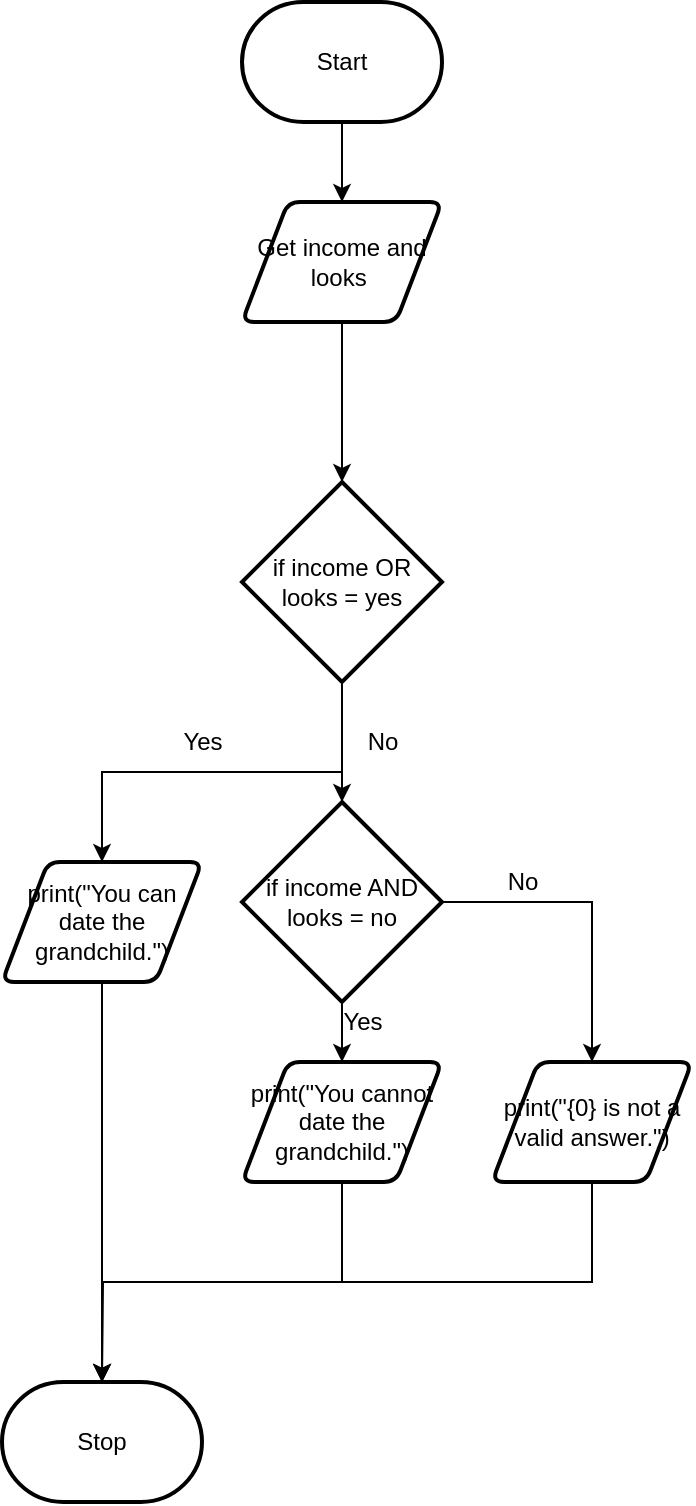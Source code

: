<mxfile version="14.7.7" type="github">
  <diagram id="rr99vOCNT50kwSyYH-od" name="Page-1">
    <mxGraphModel dx="582" dy="383" grid="1" gridSize="10" guides="1" tooltips="1" connect="1" arrows="1" fold="1" page="1" pageScale="1" pageWidth="850" pageHeight="1100" math="0" shadow="0">
      <root>
        <mxCell id="0" />
        <mxCell id="1" parent="0" />
        <mxCell id="Q_3v1buhi6g9QwbVVnev-9" style="edgeStyle=orthogonalEdgeStyle;rounded=0;orthogonalLoop=1;jettySize=auto;html=1;exitX=0.5;exitY=1;exitDx=0;exitDy=0;exitPerimeter=0;entryX=0.5;entryY=0;entryDx=0;entryDy=0;" parent="1" source="Q_3v1buhi6g9QwbVVnev-1" target="Q_3v1buhi6g9QwbVVnev-2" edge="1">
          <mxGeometry relative="1" as="geometry" />
        </mxCell>
        <mxCell id="Q_3v1buhi6g9QwbVVnev-1" value="Start" style="strokeWidth=2;html=1;shape=mxgraph.flowchart.terminator;whiteSpace=wrap;" parent="1" vertex="1">
          <mxGeometry x="250" y="190" width="100" height="60" as="geometry" />
        </mxCell>
        <mxCell id="Q_3v1buhi6g9QwbVVnev-10" style="edgeStyle=orthogonalEdgeStyle;rounded=0;orthogonalLoop=1;jettySize=auto;html=1;exitX=0.5;exitY=1;exitDx=0;exitDy=0;entryX=0.5;entryY=0;entryDx=0;entryDy=0;entryPerimeter=0;" parent="1" source="Q_3v1buhi6g9QwbVVnev-2" target="Q_3v1buhi6g9QwbVVnev-5" edge="1">
          <mxGeometry relative="1" as="geometry">
            <mxPoint x="300" y="380" as="targetPoint" />
          </mxGeometry>
        </mxCell>
        <mxCell id="Q_3v1buhi6g9QwbVVnev-2" value="Get income and looks&amp;nbsp;" style="shape=parallelogram;html=1;strokeWidth=2;perimeter=parallelogramPerimeter;whiteSpace=wrap;rounded=1;arcSize=12;size=0.23;" parent="1" vertex="1">
          <mxGeometry x="250" y="290" width="100" height="60" as="geometry" />
        </mxCell>
        <mxCell id="7Gw3A-5Ktk4_LmjFTwjo-6" style="edgeStyle=orthogonalEdgeStyle;rounded=0;orthogonalLoop=1;jettySize=auto;html=1;exitX=0.5;exitY=1;exitDx=0;exitDy=0;" parent="1" source="Q_3v1buhi6g9QwbVVnev-4" edge="1">
          <mxGeometry relative="1" as="geometry">
            <mxPoint x="180" y="880" as="targetPoint" />
          </mxGeometry>
        </mxCell>
        <mxCell id="Q_3v1buhi6g9QwbVVnev-4" value="print(&quot;{0} is not a valid answer.&quot;)" style="shape=parallelogram;html=1;strokeWidth=2;perimeter=parallelogramPerimeter;whiteSpace=wrap;rounded=1;arcSize=12;size=0.23;" parent="1" vertex="1">
          <mxGeometry x="375" y="720" width="100" height="60" as="geometry" />
        </mxCell>
        <mxCell id="Q_3v1buhi6g9QwbVVnev-13" style="edgeStyle=orthogonalEdgeStyle;rounded=0;orthogonalLoop=1;jettySize=auto;html=1;exitX=0.5;exitY=1;exitDx=0;exitDy=0;exitPerimeter=0;entryX=0.5;entryY=0;entryDx=0;entryDy=0;" parent="1" source="Q_3v1buhi6g9QwbVVnev-5" target="Q_3v1buhi6g9QwbVVnev-6" edge="1">
          <mxGeometry relative="1" as="geometry" />
        </mxCell>
        <mxCell id="7Gw3A-5Ktk4_LmjFTwjo-2" style="edgeStyle=orthogonalEdgeStyle;rounded=0;orthogonalLoop=1;jettySize=auto;html=1;exitX=0.5;exitY=1;exitDx=0;exitDy=0;exitPerimeter=0;entryX=0.5;entryY=0;entryDx=0;entryDy=0;entryPerimeter=0;" parent="1" source="Q_3v1buhi6g9QwbVVnev-5" target="7Gw3A-5Ktk4_LmjFTwjo-1" edge="1">
          <mxGeometry relative="1" as="geometry" />
        </mxCell>
        <mxCell id="Q_3v1buhi6g9QwbVVnev-5" value="if income OR looks = yes" style="strokeWidth=2;html=1;shape=mxgraph.flowchart.decision;whiteSpace=wrap;" parent="1" vertex="1">
          <mxGeometry x="250" y="430" width="100" height="100" as="geometry" />
        </mxCell>
        <mxCell id="Q_3v1buhi6g9QwbVVnev-15" style="edgeStyle=orthogonalEdgeStyle;rounded=0;orthogonalLoop=1;jettySize=auto;html=1;exitX=0.5;exitY=1;exitDx=0;exitDy=0;entryX=0.5;entryY=0;entryDx=0;entryDy=0;entryPerimeter=0;" parent="1" source="Q_3v1buhi6g9QwbVVnev-6" target="Q_3v1buhi6g9QwbVVnev-8" edge="1">
          <mxGeometry relative="1" as="geometry" />
        </mxCell>
        <mxCell id="Q_3v1buhi6g9QwbVVnev-6" value="print(&quot;You can date the grandchild.&quot;)" style="shape=parallelogram;html=1;strokeWidth=2;perimeter=parallelogramPerimeter;whiteSpace=wrap;rounded=1;arcSize=12;size=0.23;" parent="1" vertex="1">
          <mxGeometry x="130" y="620" width="100" height="60" as="geometry" />
        </mxCell>
        <mxCell id="7Gw3A-5Ktk4_LmjFTwjo-5" style="edgeStyle=orthogonalEdgeStyle;rounded=0;orthogonalLoop=1;jettySize=auto;html=1;exitX=0.5;exitY=1;exitDx=0;exitDy=0;entryX=0.5;entryY=0;entryDx=0;entryDy=0;entryPerimeter=0;" parent="1" source="Q_3v1buhi6g9QwbVVnev-7" target="Q_3v1buhi6g9QwbVVnev-8" edge="1">
          <mxGeometry relative="1" as="geometry" />
        </mxCell>
        <mxCell id="Q_3v1buhi6g9QwbVVnev-7" value="print(&quot;You cannot date the grandchild.&quot;)" style="shape=parallelogram;html=1;strokeWidth=2;perimeter=parallelogramPerimeter;whiteSpace=wrap;rounded=1;arcSize=12;size=0.23;" parent="1" vertex="1">
          <mxGeometry x="250" y="720" width="100" height="60" as="geometry" />
        </mxCell>
        <mxCell id="Q_3v1buhi6g9QwbVVnev-8" value="Stop" style="strokeWidth=2;html=1;shape=mxgraph.flowchart.terminator;whiteSpace=wrap;" parent="1" vertex="1">
          <mxGeometry x="130" y="880" width="100" height="60" as="geometry" />
        </mxCell>
        <mxCell id="7Gw3A-5Ktk4_LmjFTwjo-3" style="edgeStyle=orthogonalEdgeStyle;rounded=0;orthogonalLoop=1;jettySize=auto;html=1;exitX=0.5;exitY=1;exitDx=0;exitDy=0;exitPerimeter=0;entryX=0.5;entryY=0;entryDx=0;entryDy=0;" parent="1" source="7Gw3A-5Ktk4_LmjFTwjo-1" target="Q_3v1buhi6g9QwbVVnev-7" edge="1">
          <mxGeometry relative="1" as="geometry" />
        </mxCell>
        <mxCell id="7Gw3A-5Ktk4_LmjFTwjo-4" style="edgeStyle=orthogonalEdgeStyle;rounded=0;orthogonalLoop=1;jettySize=auto;html=1;exitX=1;exitY=0.5;exitDx=0;exitDy=0;exitPerimeter=0;entryX=0.5;entryY=0;entryDx=0;entryDy=0;" parent="1" source="7Gw3A-5Ktk4_LmjFTwjo-1" target="Q_3v1buhi6g9QwbVVnev-4" edge="1">
          <mxGeometry relative="1" as="geometry" />
        </mxCell>
        <mxCell id="7Gw3A-5Ktk4_LmjFTwjo-1" value="if income AND looks = no" style="strokeWidth=2;html=1;shape=mxgraph.flowchart.decision;whiteSpace=wrap;" parent="1" vertex="1">
          <mxGeometry x="250" y="590" width="100" height="100" as="geometry" />
        </mxCell>
        <mxCell id="gsdlLSXKVKVI3DvSK7Ed-1" value="Yes" style="text;html=1;align=center;verticalAlign=middle;resizable=0;points=[];autosize=1;strokeColor=none;" vertex="1" parent="1">
          <mxGeometry x="210" y="550" width="40" height="20" as="geometry" />
        </mxCell>
        <mxCell id="gsdlLSXKVKVI3DvSK7Ed-2" value="No" style="text;html=1;align=center;verticalAlign=middle;resizable=0;points=[];autosize=1;strokeColor=none;" vertex="1" parent="1">
          <mxGeometry x="305" y="550" width="30" height="20" as="geometry" />
        </mxCell>
        <mxCell id="gsdlLSXKVKVI3DvSK7Ed-3" value="Yes" style="text;html=1;align=center;verticalAlign=middle;resizable=0;points=[];autosize=1;strokeColor=none;" vertex="1" parent="1">
          <mxGeometry x="290" y="690" width="40" height="20" as="geometry" />
        </mxCell>
        <mxCell id="gsdlLSXKVKVI3DvSK7Ed-4" value="No" style="text;html=1;align=center;verticalAlign=middle;resizable=0;points=[];autosize=1;strokeColor=none;" vertex="1" parent="1">
          <mxGeometry x="375" y="620" width="30" height="20" as="geometry" />
        </mxCell>
      </root>
    </mxGraphModel>
  </diagram>
</mxfile>
